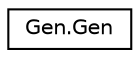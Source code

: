 digraph "Graphical Class Hierarchy"
{
 // LATEX_PDF_SIZE
  edge [fontname="Helvetica",fontsize="10",labelfontname="Helvetica",labelfontsize="10"];
  node [fontname="Helvetica",fontsize="10",shape=record];
  rankdir="LR";
  Node0 [label="Gen.Gen",height=0.2,width=0.4,color="black", fillcolor="white", style="filled",URL="$classGen_1_1Gen.html",tooltip="This class manages the Genetic Algorithm and the different populations."];
}

